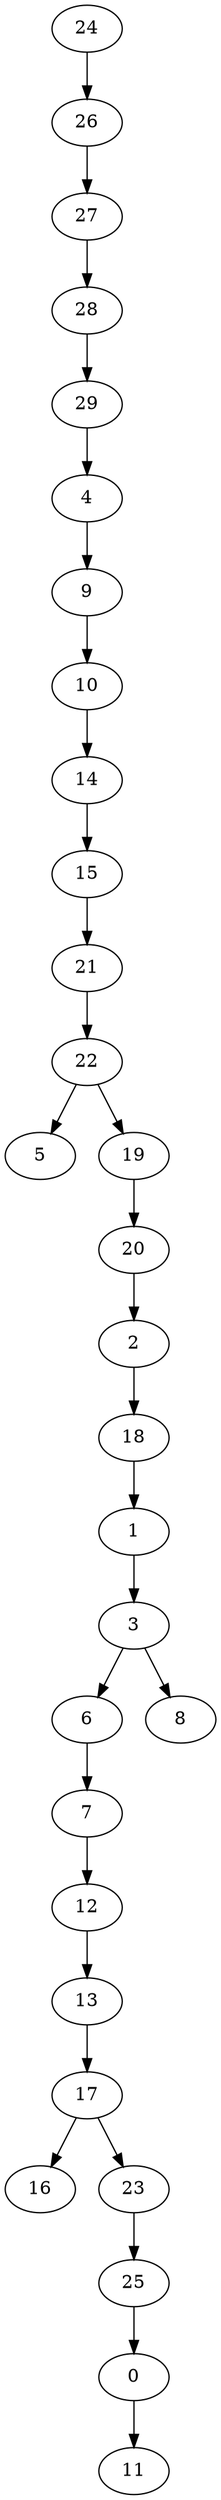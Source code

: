 digraph {
	0 [label = 0]
	1 [label = 1]
	2 [label = 2]
	3 [label = 3]
	4 [label = 4]
	5 [label = 5]
	6 [label = 6]
	7 [label = 7]
	8 [label = 8]
	9 [label = 9]
	10 [label = 10]
	11 [label = 11]
	12 [label = 12]
	13 [label = 13]
	14 [label = 14]
	15 [label = 15]
	16 [label = 16]
	17 [label = 17]
	18 [label = 18]
	19 [label = 19]
	20 [label = 20]
	21 [label = 21]
	22 [label = 22]
	23 [label = 23]
	24 [label = 24]
	25 [label = 25]
	26 [label = 26]
	27 [label = 27]
	28 [label = 28]
	29 [label = 29]
	22->5;
	22->19;
	0->11;
	25->0;
	23->25;
	17->23;
	17->16;
	13->17;
	12->13;
	7->12;
	6->7;
	3->6;
	3->8;
	1->3;
	18->1;
	2->18;
	20->2;
	19->20;
	21->22;
	15->21;
	14->15;
	10->14;
	9->10;
	4->9;
	29->4;
	28->29;
	27->28;
	26->27;
	24->26;
}